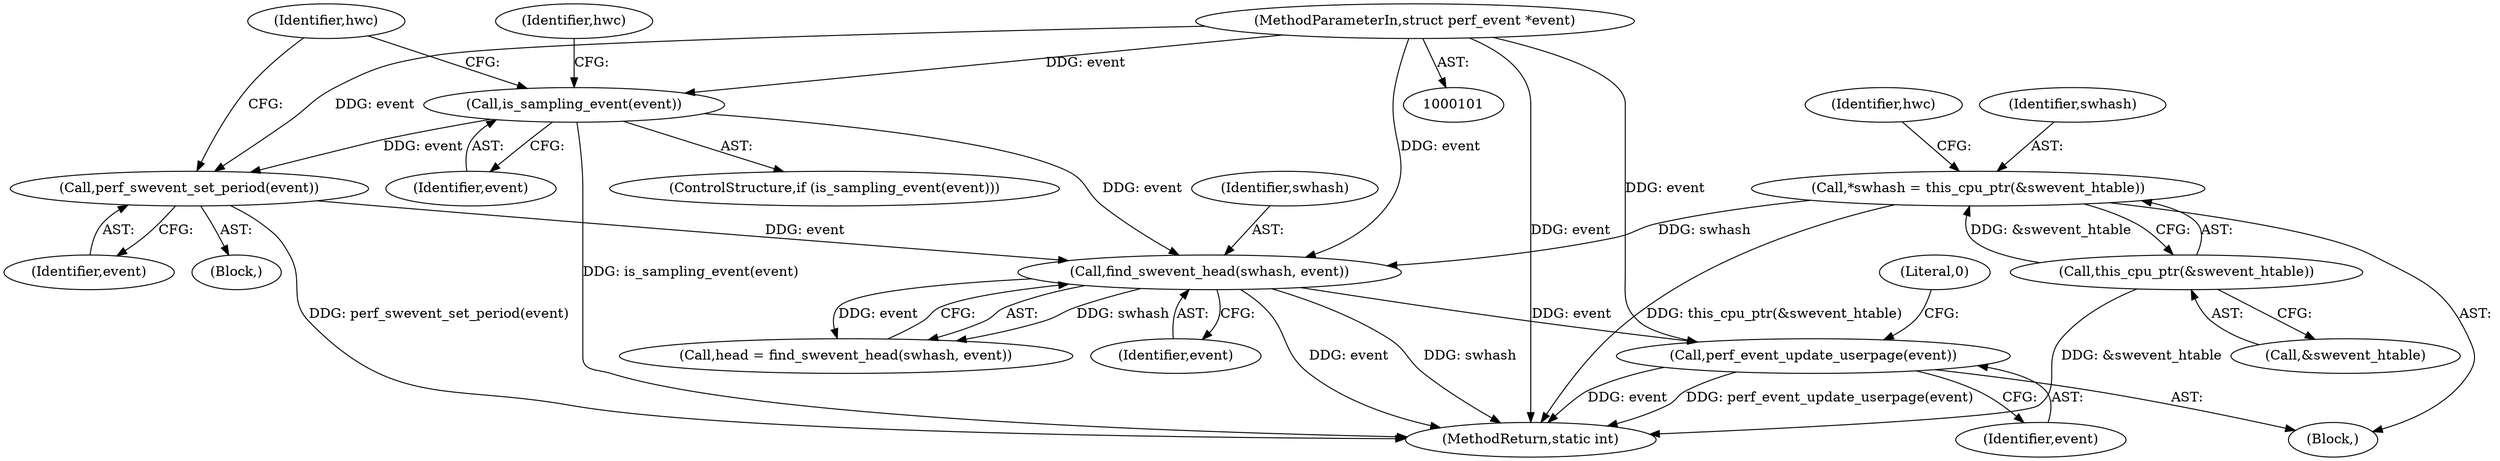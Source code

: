 digraph "0_linux_12ca6ad2e3a896256f086497a7c7406a547ee373_1@API" {
"1000162" [label="(Call,perf_event_update_userpage(event))"];
"1000142" [label="(Call,find_swevent_head(swhash, event))"];
"1000106" [label="(Call,*swhash = this_cpu_ptr(&swevent_htable))"];
"1000108" [label="(Call,this_cpu_ptr(&swevent_htable))"];
"1000120" [label="(Call,is_sampling_event(event))"];
"1000102" [label="(MethodParameterIn,struct perf_event *event)"];
"1000130" [label="(Call,perf_swevent_set_period(event))"];
"1000142" [label="(Call,find_swevent_head(swhash, event))"];
"1000130" [label="(Call,perf_swevent_set_period(event))"];
"1000113" [label="(Identifier,hwc)"];
"1000119" [label="(ControlStructure,if (is_sampling_event(event)))"];
"1000165" [label="(Literal,0)"];
"1000163" [label="(Identifier,event)"];
"1000106" [label="(Call,*swhash = this_cpu_ptr(&swevent_htable))"];
"1000162" [label="(Call,perf_event_update_userpage(event))"];
"1000120" [label="(Call,is_sampling_event(event))"];
"1000125" [label="(Identifier,hwc)"];
"1000143" [label="(Identifier,swhash)"];
"1000134" [label="(Identifier,hwc)"];
"1000108" [label="(Call,this_cpu_ptr(&swevent_htable))"];
"1000122" [label="(Block,)"];
"1000104" [label="(Block,)"];
"1000144" [label="(Identifier,event)"];
"1000102" [label="(MethodParameterIn,struct perf_event *event)"];
"1000166" [label="(MethodReturn,static int)"];
"1000107" [label="(Identifier,swhash)"];
"1000109" [label="(Call,&swevent_htable)"];
"1000131" [label="(Identifier,event)"];
"1000121" [label="(Identifier,event)"];
"1000140" [label="(Call,head = find_swevent_head(swhash, event))"];
"1000162" -> "1000104"  [label="AST: "];
"1000162" -> "1000163"  [label="CFG: "];
"1000163" -> "1000162"  [label="AST: "];
"1000165" -> "1000162"  [label="CFG: "];
"1000162" -> "1000166"  [label="DDG: event"];
"1000162" -> "1000166"  [label="DDG: perf_event_update_userpage(event)"];
"1000142" -> "1000162"  [label="DDG: event"];
"1000102" -> "1000162"  [label="DDG: event"];
"1000142" -> "1000140"  [label="AST: "];
"1000142" -> "1000144"  [label="CFG: "];
"1000143" -> "1000142"  [label="AST: "];
"1000144" -> "1000142"  [label="AST: "];
"1000140" -> "1000142"  [label="CFG: "];
"1000142" -> "1000166"  [label="DDG: event"];
"1000142" -> "1000166"  [label="DDG: swhash"];
"1000142" -> "1000140"  [label="DDG: swhash"];
"1000142" -> "1000140"  [label="DDG: event"];
"1000106" -> "1000142"  [label="DDG: swhash"];
"1000120" -> "1000142"  [label="DDG: event"];
"1000130" -> "1000142"  [label="DDG: event"];
"1000102" -> "1000142"  [label="DDG: event"];
"1000106" -> "1000104"  [label="AST: "];
"1000106" -> "1000108"  [label="CFG: "];
"1000107" -> "1000106"  [label="AST: "];
"1000108" -> "1000106"  [label="AST: "];
"1000113" -> "1000106"  [label="CFG: "];
"1000106" -> "1000166"  [label="DDG: this_cpu_ptr(&swevent_htable)"];
"1000108" -> "1000106"  [label="DDG: &swevent_htable"];
"1000108" -> "1000109"  [label="CFG: "];
"1000109" -> "1000108"  [label="AST: "];
"1000108" -> "1000166"  [label="DDG: &swevent_htable"];
"1000120" -> "1000119"  [label="AST: "];
"1000120" -> "1000121"  [label="CFG: "];
"1000121" -> "1000120"  [label="AST: "];
"1000125" -> "1000120"  [label="CFG: "];
"1000134" -> "1000120"  [label="CFG: "];
"1000120" -> "1000166"  [label="DDG: is_sampling_event(event)"];
"1000102" -> "1000120"  [label="DDG: event"];
"1000120" -> "1000130"  [label="DDG: event"];
"1000102" -> "1000101"  [label="AST: "];
"1000102" -> "1000166"  [label="DDG: event"];
"1000102" -> "1000130"  [label="DDG: event"];
"1000130" -> "1000122"  [label="AST: "];
"1000130" -> "1000131"  [label="CFG: "];
"1000131" -> "1000130"  [label="AST: "];
"1000134" -> "1000130"  [label="CFG: "];
"1000130" -> "1000166"  [label="DDG: perf_swevent_set_period(event)"];
}
